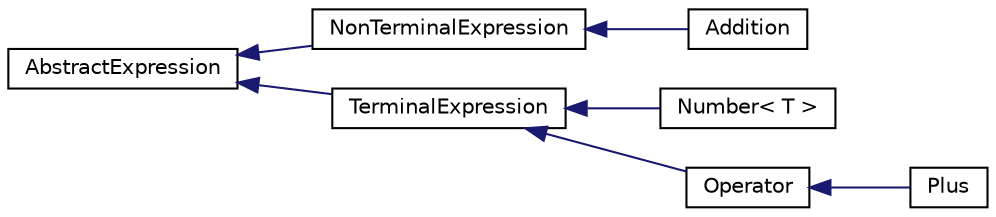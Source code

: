 digraph "Graphical Class Hierarchy"
{
 // LATEX_PDF_SIZE
  edge [fontname="Helvetica",fontsize="10",labelfontname="Helvetica",labelfontsize="10"];
  node [fontname="Helvetica",fontsize="10",shape=record];
  rankdir="LR";
  Node0 [label="AbstractExpression",height=0.2,width=0.4,color="black", fillcolor="white", style="filled",URL="$class_abstract_expression.html",tooltip=" "];
  Node0 -> Node1 [dir="back",color="midnightblue",fontsize="10",style="solid",fontname="Helvetica"];
  Node1 [label="NonTerminalExpression",height=0.2,width=0.4,color="black", fillcolor="white", style="filled",URL="$class_non_terminal_expression.html",tooltip=" "];
  Node1 -> Node2 [dir="back",color="midnightblue",fontsize="10",style="solid",fontname="Helvetica"];
  Node2 [label="Addition",height=0.2,width=0.4,color="black", fillcolor="white", style="filled",URL="$class_addition.html",tooltip=" "];
  Node0 -> Node3 [dir="back",color="midnightblue",fontsize="10",style="solid",fontname="Helvetica"];
  Node3 [label="TerminalExpression",height=0.2,width=0.4,color="black", fillcolor="white", style="filled",URL="$class_terminal_expression.html",tooltip=" "];
  Node3 -> Node4 [dir="back",color="midnightblue",fontsize="10",style="solid",fontname="Helvetica"];
  Node4 [label="Number\< T \>",height=0.2,width=0.4,color="black", fillcolor="white", style="filled",URL="$class_number.html",tooltip=" "];
  Node3 -> Node5 [dir="back",color="midnightblue",fontsize="10",style="solid",fontname="Helvetica"];
  Node5 [label="Operator",height=0.2,width=0.4,color="black", fillcolor="white", style="filled",URL="$class_operator.html",tooltip=" "];
  Node5 -> Node6 [dir="back",color="midnightblue",fontsize="10",style="solid",fontname="Helvetica"];
  Node6 [label="Plus",height=0.2,width=0.4,color="black", fillcolor="white", style="filled",URL="$class_plus.html",tooltip=" "];
}
